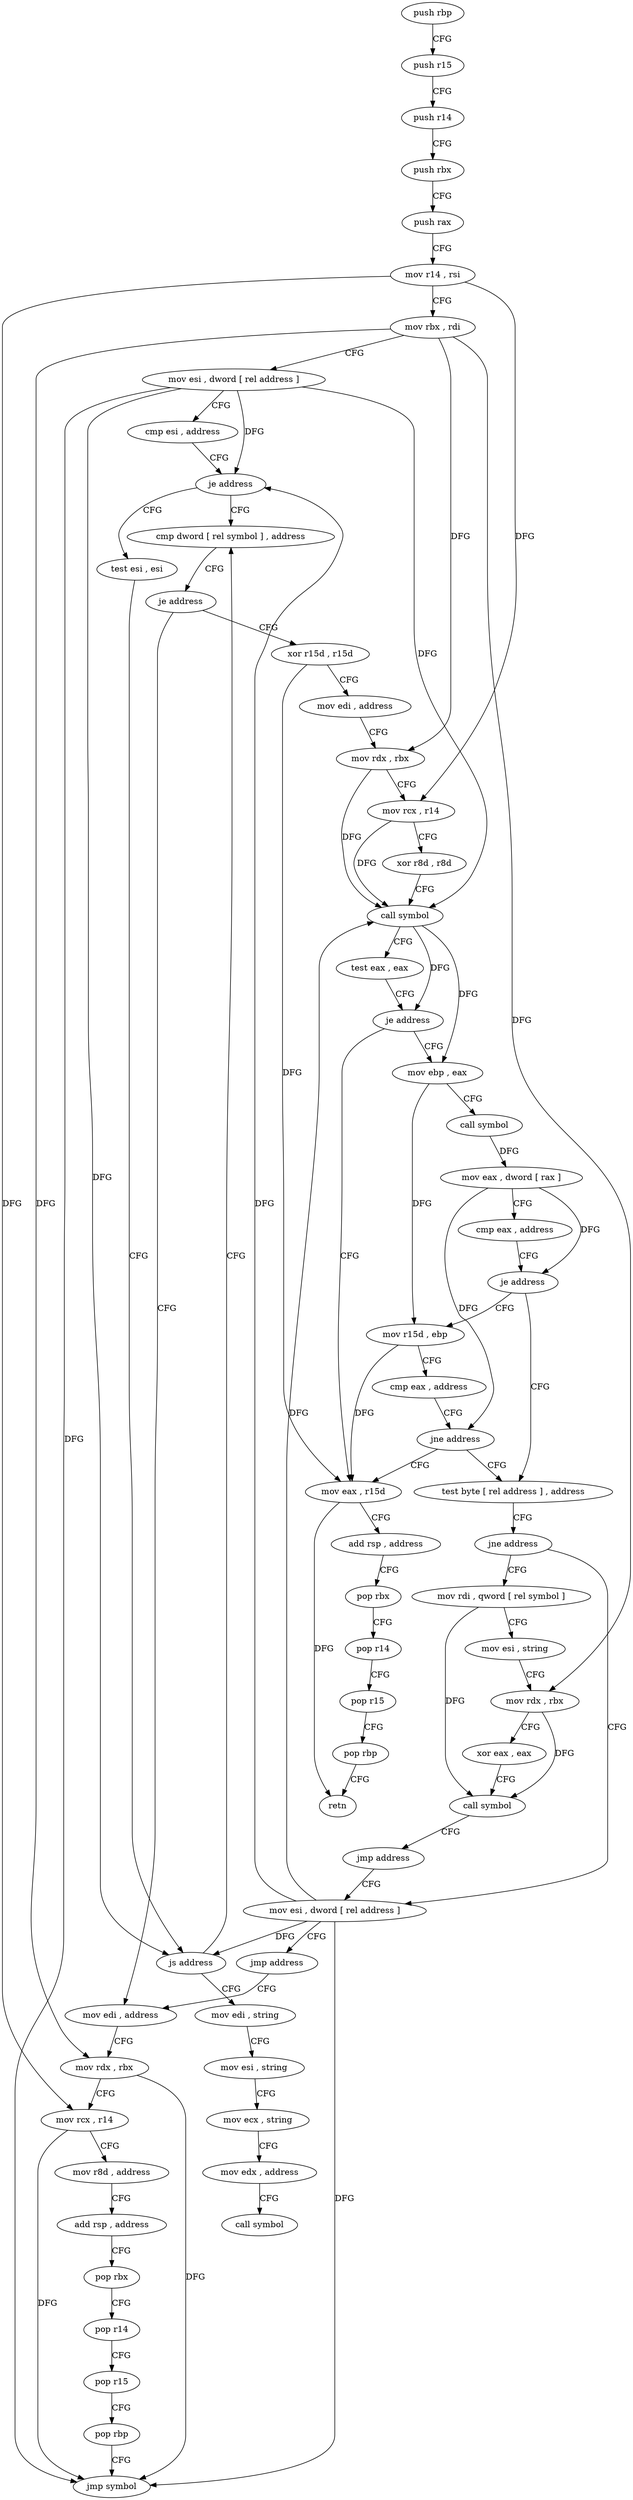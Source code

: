 digraph "func" {
"4230048" [label = "push rbp" ]
"4230049" [label = "push r15" ]
"4230051" [label = "push r14" ]
"4230053" [label = "push rbx" ]
"4230054" [label = "push rax" ]
"4230055" [label = "mov r14 , rsi" ]
"4230058" [label = "mov rbx , rdi" ]
"4230061" [label = "mov esi , dword [ rel address ]" ]
"4230067" [label = "cmp esi , address" ]
"4230070" [label = "je address" ]
"4230080" [label = "cmp dword [ rel symbol ] , address" ]
"4230072" [label = "test esi , esi" ]
"4230087" [label = "je address" ]
"4230121" [label = "xor r15d , r15d" ]
"4230089" [label = "mov edi , address" ]
"4230074" [label = "js address" ]
"4230224" [label = "mov edi , string" ]
"4230124" [label = "mov edi , address" ]
"4230129" [label = "mov rdx , rbx" ]
"4230132" [label = "mov rcx , r14" ]
"4230135" [label = "xor r8d , r8d" ]
"4230138" [label = "call symbol" ]
"4230143" [label = "test eax , eax" ]
"4230145" [label = "je address" ]
"4230186" [label = "mov eax , r15d" ]
"4230147" [label = "mov ebp , eax" ]
"4230094" [label = "mov rdx , rbx" ]
"4230097" [label = "mov rcx , r14" ]
"4230100" [label = "mov r8d , address" ]
"4230106" [label = "add rsp , address" ]
"4230110" [label = "pop rbx" ]
"4230111" [label = "pop r14" ]
"4230113" [label = "pop r15" ]
"4230115" [label = "pop rbp" ]
"4230116" [label = "jmp symbol" ]
"4230229" [label = "mov esi , string" ]
"4230234" [label = "mov ecx , string" ]
"4230239" [label = "mov edx , address" ]
"4230244" [label = "call symbol" ]
"4230189" [label = "add rsp , address" ]
"4230193" [label = "pop rbx" ]
"4230194" [label = "pop r14" ]
"4230196" [label = "pop r15" ]
"4230198" [label = "pop rbp" ]
"4230199" [label = "retn" ]
"4230149" [label = "call symbol" ]
"4230154" [label = "mov eax , dword [ rax ]" ]
"4230156" [label = "cmp eax , address" ]
"4230159" [label = "je address" ]
"4230169" [label = "test byte [ rel address ] , address" ]
"4230161" [label = "mov r15d , ebp" ]
"4230176" [label = "jne address" ]
"4230200" [label = "mov rdi , qword [ rel symbol ]" ]
"4230178" [label = "mov esi , dword [ rel address ]" ]
"4230164" [label = "cmp eax , address" ]
"4230167" [label = "jne address" ]
"4230207" [label = "mov esi , string" ]
"4230212" [label = "mov rdx , rbx" ]
"4230215" [label = "xor eax , eax" ]
"4230217" [label = "call symbol" ]
"4230222" [label = "jmp address" ]
"4230184" [label = "jmp address" ]
"4230048" -> "4230049" [ label = "CFG" ]
"4230049" -> "4230051" [ label = "CFG" ]
"4230051" -> "4230053" [ label = "CFG" ]
"4230053" -> "4230054" [ label = "CFG" ]
"4230054" -> "4230055" [ label = "CFG" ]
"4230055" -> "4230058" [ label = "CFG" ]
"4230055" -> "4230132" [ label = "DFG" ]
"4230055" -> "4230097" [ label = "DFG" ]
"4230058" -> "4230061" [ label = "CFG" ]
"4230058" -> "4230129" [ label = "DFG" ]
"4230058" -> "4230094" [ label = "DFG" ]
"4230058" -> "4230212" [ label = "DFG" ]
"4230061" -> "4230067" [ label = "CFG" ]
"4230061" -> "4230070" [ label = "DFG" ]
"4230061" -> "4230074" [ label = "DFG" ]
"4230061" -> "4230138" [ label = "DFG" ]
"4230061" -> "4230116" [ label = "DFG" ]
"4230067" -> "4230070" [ label = "CFG" ]
"4230070" -> "4230080" [ label = "CFG" ]
"4230070" -> "4230072" [ label = "CFG" ]
"4230080" -> "4230087" [ label = "CFG" ]
"4230072" -> "4230074" [ label = "CFG" ]
"4230087" -> "4230121" [ label = "CFG" ]
"4230087" -> "4230089" [ label = "CFG" ]
"4230121" -> "4230124" [ label = "CFG" ]
"4230121" -> "4230186" [ label = "DFG" ]
"4230089" -> "4230094" [ label = "CFG" ]
"4230074" -> "4230224" [ label = "CFG" ]
"4230074" -> "4230080" [ label = "CFG" ]
"4230224" -> "4230229" [ label = "CFG" ]
"4230124" -> "4230129" [ label = "CFG" ]
"4230129" -> "4230132" [ label = "CFG" ]
"4230129" -> "4230138" [ label = "DFG" ]
"4230132" -> "4230135" [ label = "CFG" ]
"4230132" -> "4230138" [ label = "DFG" ]
"4230135" -> "4230138" [ label = "CFG" ]
"4230138" -> "4230143" [ label = "CFG" ]
"4230138" -> "4230145" [ label = "DFG" ]
"4230138" -> "4230147" [ label = "DFG" ]
"4230143" -> "4230145" [ label = "CFG" ]
"4230145" -> "4230186" [ label = "CFG" ]
"4230145" -> "4230147" [ label = "CFG" ]
"4230186" -> "4230189" [ label = "CFG" ]
"4230186" -> "4230199" [ label = "DFG" ]
"4230147" -> "4230149" [ label = "CFG" ]
"4230147" -> "4230161" [ label = "DFG" ]
"4230094" -> "4230097" [ label = "CFG" ]
"4230094" -> "4230116" [ label = "DFG" ]
"4230097" -> "4230100" [ label = "CFG" ]
"4230097" -> "4230116" [ label = "DFG" ]
"4230100" -> "4230106" [ label = "CFG" ]
"4230106" -> "4230110" [ label = "CFG" ]
"4230110" -> "4230111" [ label = "CFG" ]
"4230111" -> "4230113" [ label = "CFG" ]
"4230113" -> "4230115" [ label = "CFG" ]
"4230115" -> "4230116" [ label = "CFG" ]
"4230229" -> "4230234" [ label = "CFG" ]
"4230234" -> "4230239" [ label = "CFG" ]
"4230239" -> "4230244" [ label = "CFG" ]
"4230189" -> "4230193" [ label = "CFG" ]
"4230193" -> "4230194" [ label = "CFG" ]
"4230194" -> "4230196" [ label = "CFG" ]
"4230196" -> "4230198" [ label = "CFG" ]
"4230198" -> "4230199" [ label = "CFG" ]
"4230149" -> "4230154" [ label = "DFG" ]
"4230154" -> "4230156" [ label = "CFG" ]
"4230154" -> "4230159" [ label = "DFG" ]
"4230154" -> "4230167" [ label = "DFG" ]
"4230156" -> "4230159" [ label = "CFG" ]
"4230159" -> "4230169" [ label = "CFG" ]
"4230159" -> "4230161" [ label = "CFG" ]
"4230169" -> "4230176" [ label = "CFG" ]
"4230161" -> "4230164" [ label = "CFG" ]
"4230161" -> "4230186" [ label = "DFG" ]
"4230176" -> "4230200" [ label = "CFG" ]
"4230176" -> "4230178" [ label = "CFG" ]
"4230200" -> "4230207" [ label = "CFG" ]
"4230200" -> "4230217" [ label = "DFG" ]
"4230178" -> "4230184" [ label = "CFG" ]
"4230178" -> "4230070" [ label = "DFG" ]
"4230178" -> "4230074" [ label = "DFG" ]
"4230178" -> "4230138" [ label = "DFG" ]
"4230178" -> "4230116" [ label = "DFG" ]
"4230164" -> "4230167" [ label = "CFG" ]
"4230167" -> "4230186" [ label = "CFG" ]
"4230167" -> "4230169" [ label = "CFG" ]
"4230207" -> "4230212" [ label = "CFG" ]
"4230212" -> "4230215" [ label = "CFG" ]
"4230212" -> "4230217" [ label = "DFG" ]
"4230215" -> "4230217" [ label = "CFG" ]
"4230217" -> "4230222" [ label = "CFG" ]
"4230222" -> "4230178" [ label = "CFG" ]
"4230184" -> "4230089" [ label = "CFG" ]
}
